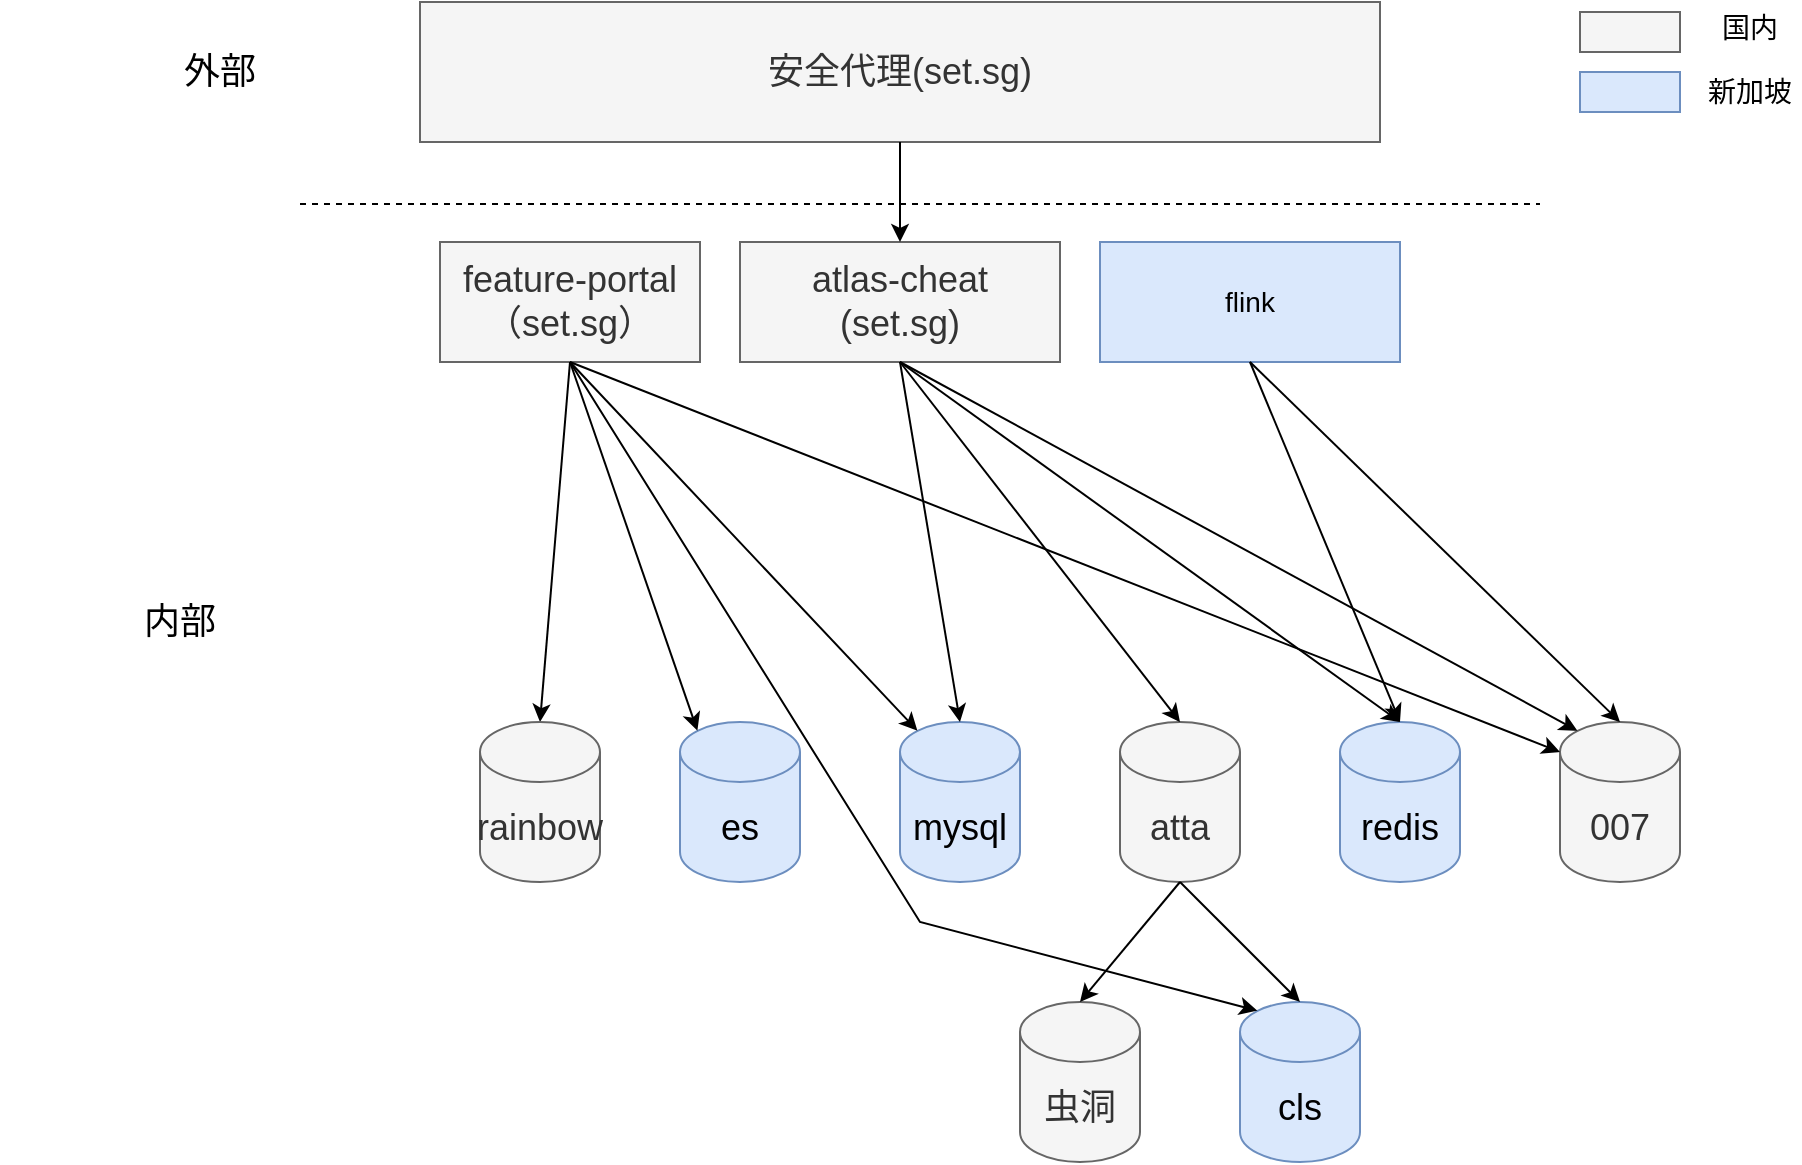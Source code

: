 <mxfile version="16.0.3" type="github">
  <diagram id="Aoz_ehau8xBS0XFifxai" name="Page-1">
    <mxGraphModel dx="2082" dy="754" grid="1" gridSize="10" guides="1" tooltips="1" connect="1" arrows="1" fold="1" page="1" pageScale="1" pageWidth="827" pageHeight="1169" math="0" shadow="0">
      <root>
        <mxCell id="0" />
        <mxCell id="1" parent="0" />
        <mxCell id="UP7DhOcPIyhW6vpGw8zo-1" value="&lt;font style=&quot;font-size: 18px&quot;&gt;安全代理(set.sg)&lt;/font&gt;" style="rounded=0;whiteSpace=wrap;html=1;fillColor=#f5f5f5;fontColor=#333333;strokeColor=#666666;" parent="1" vertex="1">
          <mxGeometry x="190" y="20" width="480" height="70" as="geometry" />
        </mxCell>
        <mxCell id="UP7DhOcPIyhW6vpGw8zo-2" value="" style="endArrow=none;dashed=1;html=1;rounded=0;" parent="1" edge="1">
          <mxGeometry width="50" height="50" relative="1" as="geometry">
            <mxPoint x="130" y="121" as="sourcePoint" />
            <mxPoint x="750" y="121" as="targetPoint" />
          </mxGeometry>
        </mxCell>
        <mxCell id="UP7DhOcPIyhW6vpGw8zo-3" value="&lt;font style=&quot;font-size: 18px&quot;&gt;外部&lt;/font&gt;" style="text;html=1;strokeColor=none;fillColor=none;align=center;verticalAlign=middle;whiteSpace=wrap;rounded=0;" parent="1" vertex="1">
          <mxGeometry y="25" width="180" height="60" as="geometry" />
        </mxCell>
        <mxCell id="UP7DhOcPIyhW6vpGw8zo-4" value="&lt;font style=&quot;font-size: 18px&quot;&gt;内部&lt;/font&gt;" style="text;html=1;strokeColor=none;fillColor=none;align=center;verticalAlign=middle;whiteSpace=wrap;rounded=0;" parent="1" vertex="1">
          <mxGeometry x="-20" y="300" width="180" height="60" as="geometry" />
        </mxCell>
        <mxCell id="UP7DhOcPIyhW6vpGw8zo-5" value="atlas-cheat&lt;br&gt;(set.sg)" style="rounded=0;whiteSpace=wrap;html=1;fontSize=18;fillColor=#f5f5f5;fontColor=#333333;strokeColor=#666666;" parent="1" vertex="1">
          <mxGeometry x="350" y="140" width="160" height="60" as="geometry" />
        </mxCell>
        <mxCell id="UP7DhOcPIyhW6vpGw8zo-6" value="mysql" style="shape=cylinder3;whiteSpace=wrap;html=1;boundedLbl=1;backgroundOutline=1;size=15;fontSize=18;fillColor=#dae8fc;strokeColor=#6c8ebf;" parent="1" vertex="1">
          <mxGeometry x="430" y="380" width="60" height="80" as="geometry" />
        </mxCell>
        <mxCell id="UP7DhOcPIyhW6vpGw8zo-7" value="redis" style="shape=cylinder3;whiteSpace=wrap;html=1;boundedLbl=1;backgroundOutline=1;size=15;fontSize=18;fillColor=#dae8fc;strokeColor=#6c8ebf;" parent="1" vertex="1">
          <mxGeometry x="650" y="380" width="60" height="80" as="geometry" />
        </mxCell>
        <mxCell id="UP7DhOcPIyhW6vpGw8zo-8" value="es" style="shape=cylinder3;whiteSpace=wrap;html=1;boundedLbl=1;backgroundOutline=1;size=15;fontSize=18;fillColor=#dae8fc;strokeColor=#6c8ebf;" parent="1" vertex="1">
          <mxGeometry x="320" y="380" width="60" height="80" as="geometry" />
        </mxCell>
        <mxCell id="UP7DhOcPIyhW6vpGw8zo-9" value="feature-portal（set.sg）" style="rounded=0;whiteSpace=wrap;html=1;fontSize=18;fillColor=#f5f5f5;fontColor=#333333;strokeColor=#666666;" parent="1" vertex="1">
          <mxGeometry x="200" y="140" width="130" height="60" as="geometry" />
        </mxCell>
        <mxCell id="UP7DhOcPIyhW6vpGw8zo-10" value="" style="rounded=0;whiteSpace=wrap;html=1;fontSize=18;fillColor=#f5f5f5;fontColor=#333333;strokeColor=#666666;" parent="1" vertex="1">
          <mxGeometry x="770" y="25" width="50" height="20" as="geometry" />
        </mxCell>
        <mxCell id="UP7DhOcPIyhW6vpGw8zo-11" value="" style="rounded=0;whiteSpace=wrap;html=1;fontSize=18;fillColor=#dae8fc;strokeColor=#6c8ebf;" parent="1" vertex="1">
          <mxGeometry x="770" y="55" width="50" height="20" as="geometry" />
        </mxCell>
        <mxCell id="UP7DhOcPIyhW6vpGw8zo-12" value="&lt;font style=&quot;font-size: 14px&quot;&gt;国内&lt;/font&gt;" style="text;html=1;strokeColor=none;fillColor=none;align=center;verticalAlign=middle;whiteSpace=wrap;rounded=0;" parent="1" vertex="1">
          <mxGeometry x="830" y="20" width="50" height="25" as="geometry" />
        </mxCell>
        <mxCell id="UP7DhOcPIyhW6vpGw8zo-13" value="&lt;font style=&quot;font-size: 14px&quot;&gt;新加坡&lt;/font&gt;" style="text;html=1;strokeColor=none;fillColor=none;align=center;verticalAlign=middle;whiteSpace=wrap;rounded=0;" parent="1" vertex="1">
          <mxGeometry x="830" y="52.5" width="50" height="25" as="geometry" />
        </mxCell>
        <mxCell id="UP7DhOcPIyhW6vpGw8zo-14" value="" style="endArrow=classic;html=1;rounded=0;fontSize=14;entryX=0.5;entryY=0;entryDx=0;entryDy=0;" parent="1" source="UP7DhOcPIyhW6vpGw8zo-1" target="UP7DhOcPIyhW6vpGw8zo-5" edge="1">
          <mxGeometry width="50" height="50" relative="1" as="geometry">
            <mxPoint x="370" y="320" as="sourcePoint" />
            <mxPoint x="420" y="270" as="targetPoint" />
          </mxGeometry>
        </mxCell>
        <mxCell id="UP7DhOcPIyhW6vpGw8zo-15" value="flink" style="rounded=0;whiteSpace=wrap;html=1;fontSize=14;fillColor=#dae8fc;strokeColor=#6c8ebf;" parent="1" vertex="1">
          <mxGeometry x="530" y="140" width="150" height="60" as="geometry" />
        </mxCell>
        <mxCell id="UP7DhOcPIyhW6vpGw8zo-20" value="" style="endArrow=classic;html=1;rounded=0;fontSize=14;entryX=0.5;entryY=0;entryDx=0;entryDy=0;exitX=0.5;exitY=1;exitDx=0;exitDy=0;entryPerimeter=0;" parent="1" source="UP7DhOcPIyhW6vpGw8zo-5" target="UP7DhOcPIyhW6vpGw8zo-6" edge="1">
          <mxGeometry width="50" height="50" relative="1" as="geometry">
            <mxPoint x="510" y="260" as="sourcePoint" />
            <mxPoint x="570" y="200" as="targetPoint" />
          </mxGeometry>
        </mxCell>
        <mxCell id="UP7DhOcPIyhW6vpGw8zo-21" value="" style="endArrow=classic;html=1;rounded=0;fontSize=14;entryX=0.5;entryY=0;entryDx=0;entryDy=0;exitX=0.5;exitY=1;exitDx=0;exitDy=0;entryPerimeter=0;" parent="1" source="UP7DhOcPIyhW6vpGw8zo-5" target="UP7DhOcPIyhW6vpGw8zo-7" edge="1">
          <mxGeometry width="50" height="50" relative="1" as="geometry">
            <mxPoint x="630" y="230" as="sourcePoint" />
            <mxPoint x="530" y="430" as="targetPoint" />
          </mxGeometry>
        </mxCell>
        <mxCell id="UP7DhOcPIyhW6vpGw8zo-22" value="" style="endArrow=classic;html=1;rounded=0;fontSize=14;entryX=0.5;entryY=0;entryDx=0;entryDy=0;exitX=0.5;exitY=1;exitDx=0;exitDy=0;entryPerimeter=0;" parent="1" source="UP7DhOcPIyhW6vpGw8zo-9" target="iqLflfFOKN-d8s246HwW-3" edge="1">
          <mxGeometry width="50" height="50" relative="1" as="geometry">
            <mxPoint x="580" y="210" as="sourcePoint" />
            <mxPoint x="240" y="390" as="targetPoint" />
          </mxGeometry>
        </mxCell>
        <mxCell id="UP7DhOcPIyhW6vpGw8zo-23" value="" style="endArrow=classic;html=1;rounded=0;fontSize=14;entryX=0.145;entryY=0;entryDx=0;entryDy=4.35;exitX=0.5;exitY=1;exitDx=0;exitDy=0;entryPerimeter=0;" parent="1" source="UP7DhOcPIyhW6vpGw8zo-9" target="UP7DhOcPIyhW6vpGw8zo-8" edge="1">
          <mxGeometry width="50" height="50" relative="1" as="geometry">
            <mxPoint x="310" y="210" as="sourcePoint" />
            <mxPoint x="285" y="440" as="targetPoint" />
          </mxGeometry>
        </mxCell>
        <mxCell id="UP7DhOcPIyhW6vpGw8zo-24" value="" style="endArrow=classic;html=1;rounded=0;fontSize=14;entryX=0.145;entryY=0;entryDx=0;entryDy=4.35;exitX=0.5;exitY=1;exitDx=0;exitDy=0;entryPerimeter=0;" parent="1" source="UP7DhOcPIyhW6vpGw8zo-9" target="UP7DhOcPIyhW6vpGw8zo-6" edge="1">
          <mxGeometry width="50" height="50" relative="1" as="geometry">
            <mxPoint x="310" y="210" as="sourcePoint" />
            <mxPoint x="428.7" y="434.35" as="targetPoint" />
          </mxGeometry>
        </mxCell>
        <mxCell id="UP7DhOcPIyhW6vpGw8zo-26" value="" style="endArrow=classic;html=1;rounded=0;fontSize=14;entryX=0.5;entryY=0;entryDx=0;entryDy=0;exitX=0.5;exitY=1;exitDx=0;exitDy=0;entryPerimeter=0;" parent="1" source="UP7DhOcPIyhW6vpGw8zo-15" target="UP7DhOcPIyhW6vpGw8zo-7" edge="1">
          <mxGeometry width="50" height="50" relative="1" as="geometry">
            <mxPoint x="440" y="210" as="sourcePoint" />
            <mxPoint x="690" y="390" as="targetPoint" />
          </mxGeometry>
        </mxCell>
        <mxCell id="UP7DhOcPIyhW6vpGw8zo-27" value="atta" style="shape=cylinder3;whiteSpace=wrap;html=1;boundedLbl=1;backgroundOutline=1;size=15;fontSize=18;fillColor=#f5f5f5;strokeColor=#666666;fontColor=#333333;" parent="1" vertex="1">
          <mxGeometry x="540" y="380" width="60" height="80" as="geometry" />
        </mxCell>
        <mxCell id="UP7DhOcPIyhW6vpGw8zo-28" value="" style="endArrow=classic;html=1;rounded=0;fontSize=14;entryX=0.5;entryY=0;entryDx=0;entryDy=0;exitX=0.5;exitY=1;exitDx=0;exitDy=0;entryPerimeter=0;" parent="1" source="UP7DhOcPIyhW6vpGw8zo-5" target="UP7DhOcPIyhW6vpGw8zo-27" edge="1">
          <mxGeometry width="50" height="50" relative="1" as="geometry">
            <mxPoint x="440" y="210" as="sourcePoint" />
            <mxPoint x="480" y="390" as="targetPoint" />
          </mxGeometry>
        </mxCell>
        <mxCell id="UP7DhOcPIyhW6vpGw8zo-30" value="007" style="shape=cylinder3;whiteSpace=wrap;html=1;boundedLbl=1;backgroundOutline=1;size=15;fontSize=18;fillColor=#f5f5f5;strokeColor=#666666;fontColor=#333333;" parent="1" vertex="1">
          <mxGeometry x="760" y="380" width="60" height="80" as="geometry" />
        </mxCell>
        <mxCell id="UP7DhOcPIyhW6vpGw8zo-31" value="" style="endArrow=classic;html=1;rounded=0;fontSize=14;entryX=0.5;entryY=0;entryDx=0;entryDy=0;exitX=0.5;exitY=1;exitDx=0;exitDy=0;entryPerimeter=0;" parent="1" source="UP7DhOcPIyhW6vpGw8zo-15" target="UP7DhOcPIyhW6vpGw8zo-30" edge="1">
          <mxGeometry width="50" height="50" relative="1" as="geometry">
            <mxPoint x="615" y="210" as="sourcePoint" />
            <mxPoint x="630" y="390" as="targetPoint" />
          </mxGeometry>
        </mxCell>
        <mxCell id="UP7DhOcPIyhW6vpGw8zo-32" value="" style="endArrow=classic;html=1;rounded=0;fontSize=14;entryX=0.145;entryY=0;entryDx=0;entryDy=4.35;exitX=0.5;exitY=1;exitDx=0;exitDy=0;entryPerimeter=0;" parent="1" source="UP7DhOcPIyhW6vpGw8zo-5" target="UP7DhOcPIyhW6vpGw8zo-30" edge="1">
          <mxGeometry width="50" height="50" relative="1" as="geometry">
            <mxPoint x="615" y="210" as="sourcePoint" />
            <mxPoint x="720" y="390" as="targetPoint" />
          </mxGeometry>
        </mxCell>
        <mxCell id="UP7DhOcPIyhW6vpGw8zo-33" value="" style="endArrow=classic;html=1;rounded=0;fontSize=14;entryX=0;entryY=0;entryDx=0;entryDy=15;exitX=0.5;exitY=1;exitDx=0;exitDy=0;entryPerimeter=0;" parent="1" source="UP7DhOcPIyhW6vpGw8zo-9" target="UP7DhOcPIyhW6vpGw8zo-30" edge="1">
          <mxGeometry width="50" height="50" relative="1" as="geometry">
            <mxPoint x="440" y="210" as="sourcePoint" />
            <mxPoint x="698.7" y="394.35" as="targetPoint" />
          </mxGeometry>
        </mxCell>
        <mxCell id="iqLflfFOKN-d8s246HwW-1" value="cls" style="shape=cylinder3;whiteSpace=wrap;html=1;boundedLbl=1;backgroundOutline=1;size=15;fontSize=18;fillColor=#dae8fc;strokeColor=#6c8ebf;" parent="1" vertex="1">
          <mxGeometry x="600" y="520" width="60" height="80" as="geometry" />
        </mxCell>
        <mxCell id="iqLflfFOKN-d8s246HwW-3" value="rainbow" style="shape=cylinder3;whiteSpace=wrap;html=1;boundedLbl=1;backgroundOutline=1;size=15;fontSize=18;fillColor=#f5f5f5;strokeColor=#666666;fontColor=#333333;" parent="1" vertex="1">
          <mxGeometry x="220" y="380" width="60" height="80" as="geometry" />
        </mxCell>
        <mxCell id="tiscPnwOCYZWlDYD2s4L-1" value="虫洞" style="shape=cylinder3;whiteSpace=wrap;html=1;boundedLbl=1;backgroundOutline=1;size=15;fontSize=18;fillColor=#f5f5f5;strokeColor=#666666;fontColor=#333333;" vertex="1" parent="1">
          <mxGeometry x="490" y="520" width="60" height="80" as="geometry" />
        </mxCell>
        <mxCell id="tiscPnwOCYZWlDYD2s4L-2" value="" style="endArrow=classic;html=1;rounded=0;exitX=0.5;exitY=1;exitDx=0;exitDy=0;exitPerimeter=0;entryX=0.5;entryY=0;entryDx=0;entryDy=0;entryPerimeter=0;" edge="1" parent="1" source="UP7DhOcPIyhW6vpGw8zo-27" target="tiscPnwOCYZWlDYD2s4L-1">
          <mxGeometry width="50" height="50" relative="1" as="geometry">
            <mxPoint x="340" y="550" as="sourcePoint" />
            <mxPoint x="390" y="500" as="targetPoint" />
          </mxGeometry>
        </mxCell>
        <mxCell id="tiscPnwOCYZWlDYD2s4L-3" value="" style="endArrow=classic;html=1;rounded=0;exitX=0.5;exitY=1;exitDx=0;exitDy=0;exitPerimeter=0;entryX=0.5;entryY=0;entryDx=0;entryDy=0;entryPerimeter=0;" edge="1" parent="1" source="UP7DhOcPIyhW6vpGw8zo-27" target="iqLflfFOKN-d8s246HwW-1">
          <mxGeometry width="50" height="50" relative="1" as="geometry">
            <mxPoint x="580" y="470" as="sourcePoint" />
            <mxPoint x="530" y="530" as="targetPoint" />
          </mxGeometry>
        </mxCell>
        <mxCell id="tiscPnwOCYZWlDYD2s4L-4" value="" style="endArrow=classic;html=1;rounded=0;fontSize=14;entryX=0.145;entryY=0;entryDx=0;entryDy=4.35;entryPerimeter=0;exitX=0.5;exitY=1;exitDx=0;exitDy=0;" edge="1" parent="1" source="UP7DhOcPIyhW6vpGw8zo-9" target="iqLflfFOKN-d8s246HwW-1">
          <mxGeometry width="50" height="50" relative="1" as="geometry">
            <mxPoint x="140" y="490" as="sourcePoint" />
            <mxPoint x="448.7" y="394.35" as="targetPoint" />
            <Array as="points">
              <mxPoint x="440" y="480" />
            </Array>
          </mxGeometry>
        </mxCell>
      </root>
    </mxGraphModel>
  </diagram>
</mxfile>
